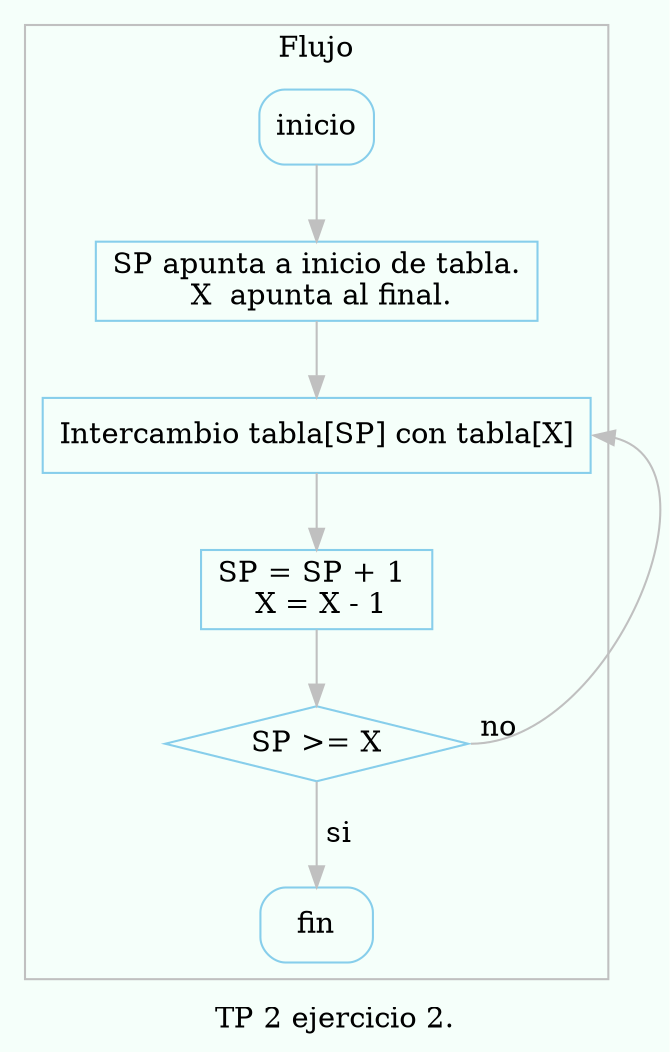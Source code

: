 digraph {
    labelloc = bc;
    color   = "gray";
    bgcolor = "mintcream";
    node [color="skyblue"];
    edge [color="gray"];

    subgraph cluster_flujo {
        label = "Flujo";
        labelloc = tc;

        inicio[shape="box", style=rounded];
        fin[shape="box", style=rounded];

        inicia_punteros[
            shape="box",
            label="SP apunta a inicio de tabla.\n X  apunta al final."
        ]

        intercambia_elementos[
            shape="box",
            label="Intercambio tabla[SP] con tabla[X]"
        ]

        mueve_punteros[
            shape="box",
            label="SP = SP + 1 \n X = X - 1",
        ]

        compara_punteros[
            shape="diamond",
            label="SP >= X",
        ]

        inicio -> inicia_punteros -> intercambia_elementos;

        intercambia_elementos -> mueve_punteros -> compara_punteros;

        compara_punteros:e -> intercambia_elementos:e[taillabel=" no", constraint=false];
        compara_punteros -> fin[label=" si"];
    }

    label="TP 2 ejercicio 2.";
}
